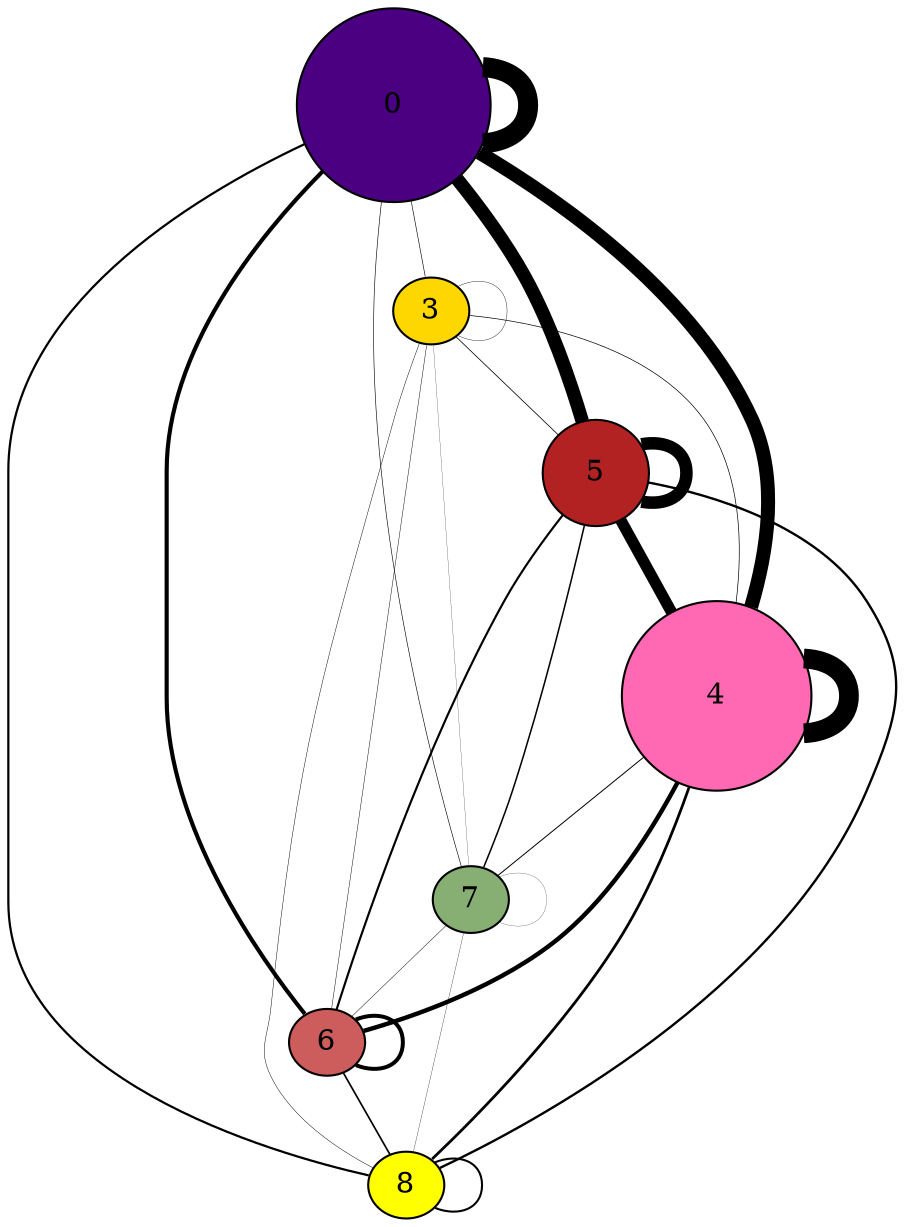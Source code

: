 graph  {
	0	 [fillcolor="#4B0082",
		height=1.2980841633,
		style=filled,
		width=1.2980841633];
	0 -- 0	 [penwidth=9.59161670377];
	3	 [fillcolor="#FFD700",
		height=0.0436664397441,
		style=filled,
		width=0.0436664397441];
	0 -- 3	 [penwidth=0.293995914292];
	4	 [fillcolor="#FF69B4",
		height=1.2583873999,
		style=filled,
		width=1.2583873999];
	0 -- 4	 [penwidth=6.72515653943];
	5	 [fillcolor="#B22222",
		height=0.710572064927,
		style=filled,
		width=0.710572064927];
	0 -- 5	 [penwidth=6.50465960371];
	6	 [fillcolor="#CD5C5C",
		height=0.440634073782,
		style=filled,
		width=0.440634073782];
	0 -- 6	 [penwidth=1.98447242147];
	7	 [fillcolor="#87AE73",
		height=0.0516057924249,
		style=filled,
		width=0.0516057924249];
	0 -- 7	 [penwidth=0.293995914292];
	8	 [fillcolor="#FFFF00",
		height=0.166726406296,
		style=filled,
		width=0.166726406296];
	0 -- 8	 [penwidth=1.06573518931];
	3 -- 3	 [penwidth=0.183747446432];
	3 -- 4	 [penwidth=0.330745403578];
	3 -- 5	 [penwidth=0.367494892865];
	3 -- 6	 [penwidth=0.220496935719];
	3 -- 7	 [penwidth=0.110248467859];
	3 -- 8	 [penwidth=0.220496935719];
	4 -- 4	 [penwidth=9.48136823592];
	4 -- 6	 [penwidth=2.13147037862];
	4 -- 7	 [penwidth=0.477743360724];
	4 -- 8	 [penwidth=1.32298161431];
	5 -- 4	 [penwidth=5.4389244144];
	5 -- 5	 [penwidth=6.02691624298];
	5 -- 6	 [penwidth=1.02898570002];
	5 -- 7	 [penwidth=0.73498978573];
	5 -- 8	 [penwidth=1.13923416788];
	6 -- 6	 [penwidth=1.9109734429];
	6 -- 8	 [penwidth=0.808488764303];
	7 -- 6	 [penwidth=0.220496935719];
	7 -- 7	 [penwidth=0.110248467859];
	7 -- 8	 [penwidth=0.146997957146];
	8 -- 8	 [penwidth=0.992236210735];
}
